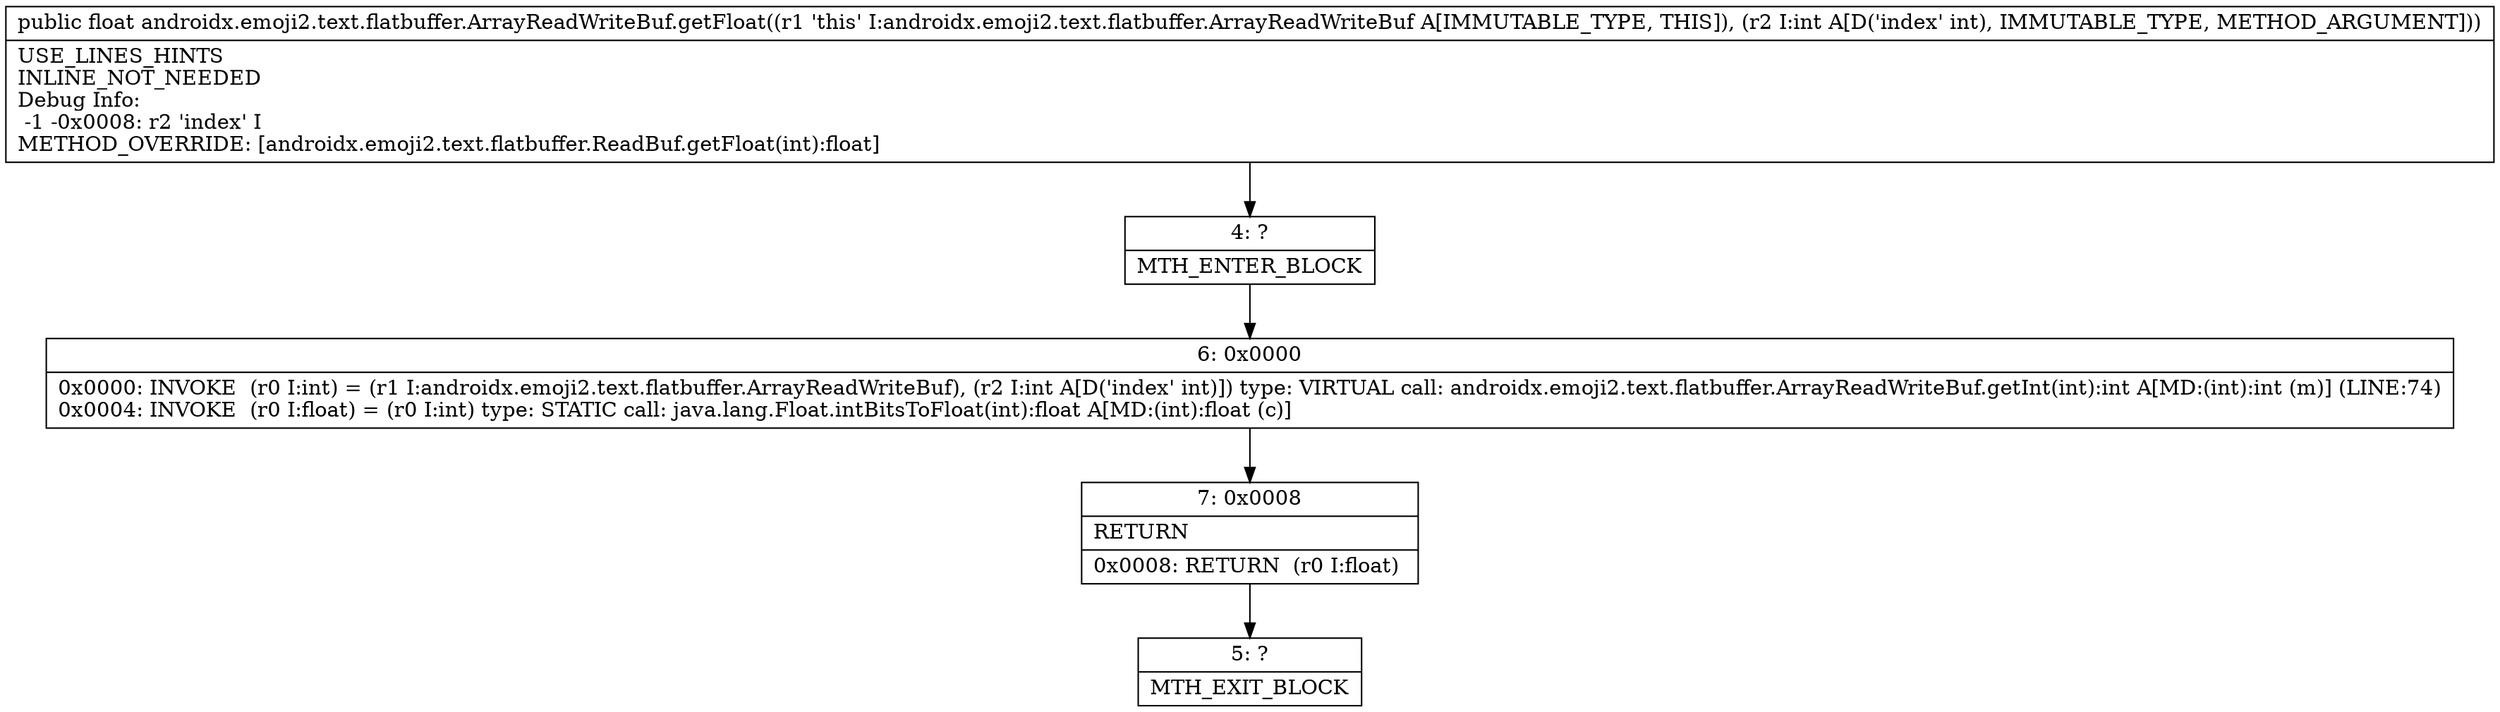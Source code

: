 digraph "CFG forandroidx.emoji2.text.flatbuffer.ArrayReadWriteBuf.getFloat(I)F" {
Node_4 [shape=record,label="{4\:\ ?|MTH_ENTER_BLOCK\l}"];
Node_6 [shape=record,label="{6\:\ 0x0000|0x0000: INVOKE  (r0 I:int) = (r1 I:androidx.emoji2.text.flatbuffer.ArrayReadWriteBuf), (r2 I:int A[D('index' int)]) type: VIRTUAL call: androidx.emoji2.text.flatbuffer.ArrayReadWriteBuf.getInt(int):int A[MD:(int):int (m)] (LINE:74)\l0x0004: INVOKE  (r0 I:float) = (r0 I:int) type: STATIC call: java.lang.Float.intBitsToFloat(int):float A[MD:(int):float (c)]\l}"];
Node_7 [shape=record,label="{7\:\ 0x0008|RETURN\l|0x0008: RETURN  (r0 I:float) \l}"];
Node_5 [shape=record,label="{5\:\ ?|MTH_EXIT_BLOCK\l}"];
MethodNode[shape=record,label="{public float androidx.emoji2.text.flatbuffer.ArrayReadWriteBuf.getFloat((r1 'this' I:androidx.emoji2.text.flatbuffer.ArrayReadWriteBuf A[IMMUTABLE_TYPE, THIS]), (r2 I:int A[D('index' int), IMMUTABLE_TYPE, METHOD_ARGUMENT]))  | USE_LINES_HINTS\lINLINE_NOT_NEEDED\lDebug Info:\l  \-1 \-0x0008: r2 'index' I\lMETHOD_OVERRIDE: [androidx.emoji2.text.flatbuffer.ReadBuf.getFloat(int):float]\l}"];
MethodNode -> Node_4;Node_4 -> Node_6;
Node_6 -> Node_7;
Node_7 -> Node_5;
}

